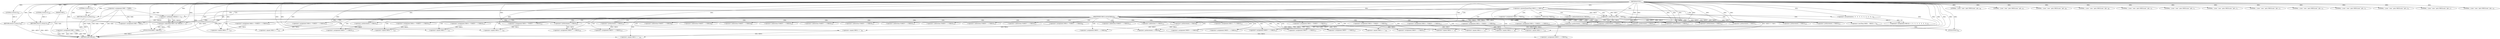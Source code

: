 digraph "FUN1" {  
"9" [label = <(METHOD,FUN1)<SUB>1</SUB>> ]
"531" [label = <(METHOD_RETURN,int)<SUB>1</SUB>> ]
"10" [label = <(PARAM,VAR1)<SUB>1</SUB>> ]
"17" [label = <(&lt;operator&gt;.assignment,VAR3 = VAR8)<SUB>6</SUB>> ]
"20" [label = <(&lt;operator&gt;.assignment,VAR2 = *VAR9)<SUB>7</SUB>> ]
"43" [label = <(&lt;operator&gt;.assignment,VAR5 = VAR2)<SUB>17</SUB>> ]
"25" [label = <(&lt;operator&gt;.greaterEqualsThan,VAR10 &gt;= VAR11)<SUB>9</SUB>> ]
"32" [label = <(&lt;operator&gt;.logicalAnd,VAR12 &amp;&amp; VAR2[0] != '')<SUB>13</SUB>> ]
"49" [label = <(&lt;operator&gt;.assignment,VAR15[] = {
		  0,   0,   0,   0,   0,   0,   0...)<SUB>31</SUB>> ]
"293" [label = <(&lt;operator&gt;.assignment,VAR14 = *VAR10)<SUB>64</SUB>> ]
"341" [label = <(&lt;operator&gt;.assignment,VAR14 = *(VAR29 = ++VAR10))<SUB>82</SUB>> ]
"355" [label = <(&lt;operator&gt;.assignment,VAR14 = *(VAR29 = ++VAR10))<SUB>85</SUB>> ]
"373" [label = <(&lt;operator&gt;.assignment,VAR14 = *(VAR29 = ++VAR10))<SUB>98</SUB>> ]
"394" [label = <(&lt;operator&gt;.assignment,VAR14 = *(VAR29 = ++VAR10))<SUB>103</SUB>> ]
"409" [label = <(&lt;operator&gt;.assignment,VAR14 = *(VAR29 = ++VAR10))<SUB>107</SUB>> ]
"424" [label = <(&lt;operator&gt;.assignment,VAR14 = *(VAR29 = ++VAR10))<SUB>111</SUB>> ]
"439" [label = <(&lt;operator&gt;.assignment,VAR14 = *(VAR29 = ++VAR10))<SUB>115</SUB>> ]
"454" [label = <(&lt;operator&gt;.assignment,VAR14 = *(VAR29 = ++VAR10))<SUB>119</SUB>> ]
"469" [label = <(&lt;operator&gt;.assignment,VAR14 = *(VAR29 = ++VAR10))<SUB>123</SUB>> ]
"484" [label = <(&lt;operator&gt;.assignment,VAR14 = *(VAR29 = ++VAR10))<SUB>127</SUB>> ]
"499" [label = <(&lt;operator&gt;.assignment,VAR14 = *(VAR29 = ++VAR10))<SUB>131</SUB>> ]
"518" [label = <(&lt;operator&gt;.preIncrement,++VAR10)<SUB>138</SUB>> ]
"524" [label = <(&lt;operator&gt;.assignment,VAR14 = *++VAR10)<SUB>153</SUB>> ]
"29" [label = <(RETURN,return 0;,return 0;)<SUB>10</SUB>> ]
"40" [label = <(FUN2,FUN2(VAR12, VAR13))<SUB>14</SUB>> ]
"285" [label = <(&lt;operator&gt;.lessThan,(VAR11 - VAR10) &lt; 7)<SUB>63</SUB>> ]
"298" [label = <(IDENTIFIER,VAR14,switch(VAR14))<SUB>65</SUB>> ]
"349" [label = <(&lt;operator&gt;.equals,VAR14 == '')<SUB>83</SUB>> ]
"363" [label = <(&lt;operator&gt;.equals,VAR14 == '')<SUB>86</SUB>> ]
"370" [label = <(RETURN,return 0;,return 0;)<SUB>92</SUB>> ]
"381" [label = <(&lt;operator&gt;.equals,VAR14 == '')<SUB>99</SUB>> ]
"387" [label = <(&lt;operator&gt;.equals,VAR14 == '')<SUB>100</SUB>> ]
"402" [label = <(&lt;operator&gt;.equals,VAR14 == '')<SUB>104</SUB>> ]
"417" [label = <(&lt;operator&gt;.equals,VAR14 == '')<SUB>108</SUB>> ]
"432" [label = <(&lt;operator&gt;.equals,VAR14 == '')<SUB>112</SUB>> ]
"447" [label = <(&lt;operator&gt;.equals,VAR14 == '')<SUB>116</SUB>> ]
"462" [label = <(&lt;operator&gt;.equals,VAR14 == '')<SUB>120</SUB>> ]
"477" [label = <(&lt;operator&gt;.equals,VAR14 == '')<SUB>124</SUB>> ]
"492" [label = <(&lt;operator&gt;.equals,VAR14 == '')<SUB>128</SUB>> ]
"507" [label = <(&lt;operator&gt;.equals,VAR14 == '')<SUB>132</SUB>> ]
"521" [label = <(RETURN,return 0;,return 0;)<SUB>146</SUB>> ]
"30" [label = <(LITERAL,0,return 0;)<SUB>10</SUB>> ]
"34" [label = <(&lt;operator&gt;.notEquals,VAR2[0] != '')<SUB>13</SUB>> ]
"51" [label = <(&lt;operator&gt;.arrayInitializer,{
		  0,   0,   0,   0,   0,   0,   0,   0, 
		...)<SUB>31</SUB>> ]
"291" [label = <(FUN3,FUN3(7))<SUB>63</SUB>> ]
"301" [label = <(LITERAL,'',{
	case '':
	case '':	goto VAR16;
	case '':	got...)<SUB>66</SUB>> ]
"303" [label = <(LITERAL,'',{
	case '':
	case '':	goto VAR16;
	case '':	got...)<SUB>67</SUB>> ]
"306" [label = <(LITERAL,'',{
	case '':
	case '':	goto VAR16;
	case '':	got...)<SUB>68</SUB>> ]
"309" [label = <(LITERAL,'',{
	case '':
	case '':	goto VAR16;
	case '':	got...)<SUB>69</SUB>> ]
"312" [label = <(LITERAL,'',{
	case '':
	case '':	goto VAR16;
	case '':	got...)<SUB>70</SUB>> ]
"315" [label = <(LITERAL,'',{
	case '':
	case '':	goto VAR16;
	case '':	got...)<SUB>71</SUB>> ]
"318" [label = <(LITERAL,'',{
	case '':
	case '':	goto VAR16;
	case '':	got...)<SUB>72</SUB>> ]
"321" [label = <(LITERAL,'',{
	case '':
	case '':	goto VAR16;
	case '':	got...)<SUB>73</SUB>> ]
"324" [label = <(LITERAL,'',{
	case '':
	case '':	goto VAR16;
	case '':	got...)<SUB>74</SUB>> ]
"327" [label = <(LITERAL,'',{
	case '':
	case '':	goto VAR16;
	case '':	got...)<SUB>75</SUB>> ]
"330" [label = <(LITERAL,'',{
	case '':
	case '':	goto VAR16;
	case '':	got...)<SUB>76</SUB>> ]
"333" [label = <(LITERAL,'',{
	case '':
	case '':	goto VAR16;
	case '':	got...)<SUB>77</SUB>> ]
"336" [label = <(LITERAL,'',{
	case '':
	case '':	goto VAR16;
	case '':	got...)<SUB>78</SUB>> ]
"371" [label = <(LITERAL,0,return 0;)<SUB>92</SUB>> ]
"522" [label = <(LITERAL,0,return 0;)<SUB>146</SUB>> ]
"286" [label = <(&lt;operator&gt;.subtraction,VAR11 - VAR10)<SUB>63</SUB>> ]
"344" [label = <(&lt;operator&gt;.assignment,VAR29 = ++VAR10)<SUB>82</SUB>> ]
"358" [label = <(&lt;operator&gt;.assignment,VAR29 = ++VAR10)<SUB>85</SUB>> ]
"376" [label = <(&lt;operator&gt;.assignment,VAR29 = ++VAR10)<SUB>98</SUB>> ]
"397" [label = <(&lt;operator&gt;.assignment,VAR29 = ++VAR10)<SUB>103</SUB>> ]
"412" [label = <(&lt;operator&gt;.assignment,VAR29 = ++VAR10)<SUB>107</SUB>> ]
"427" [label = <(&lt;operator&gt;.assignment,VAR29 = ++VAR10)<SUB>111</SUB>> ]
"442" [label = <(&lt;operator&gt;.assignment,VAR29 = ++VAR10)<SUB>115</SUB>> ]
"457" [label = <(&lt;operator&gt;.assignment,VAR29 = ++VAR10)<SUB>119</SUB>> ]
"472" [label = <(&lt;operator&gt;.assignment,VAR29 = ++VAR10)<SUB>123</SUB>> ]
"487" [label = <(&lt;operator&gt;.assignment,VAR29 = ++VAR10)<SUB>127</SUB>> ]
"502" [label = <(&lt;operator&gt;.assignment,VAR29 = ++VAR10)<SUB>131</SUB>> ]
"527" [label = <(&lt;operator&gt;.preIncrement,++VAR10)<SUB>153</SUB>> ]
"346" [label = <(&lt;operator&gt;.preIncrement,++VAR10)<SUB>82</SUB>> ]
"360" [label = <(&lt;operator&gt;.preIncrement,++VAR10)<SUB>85</SUB>> ]
"378" [label = <(&lt;operator&gt;.preIncrement,++VAR10)<SUB>98</SUB>> ]
"399" [label = <(&lt;operator&gt;.preIncrement,++VAR10)<SUB>103</SUB>> ]
"414" [label = <(&lt;operator&gt;.preIncrement,++VAR10)<SUB>107</SUB>> ]
"429" [label = <(&lt;operator&gt;.preIncrement,++VAR10)<SUB>111</SUB>> ]
"444" [label = <(&lt;operator&gt;.preIncrement,++VAR10)<SUB>115</SUB>> ]
"459" [label = <(&lt;operator&gt;.preIncrement,++VAR10)<SUB>119</SUB>> ]
"474" [label = <(&lt;operator&gt;.preIncrement,++VAR10)<SUB>123</SUB>> ]
"489" [label = <(&lt;operator&gt;.preIncrement,++VAR10)<SUB>127</SUB>> ]
"504" [label = <(&lt;operator&gt;.preIncrement,++VAR10)<SUB>131</SUB>> ]
"295" [label = <(&lt;operator&gt;.indirection,*VAR10)<SUB>64</SUB>> ]
"343" [label = <(&lt;operator&gt;.indirection,*(VAR29 = ++VAR10))<SUB>82</SUB>> ]
"357" [label = <(&lt;operator&gt;.indirection,*(VAR29 = ++VAR10))<SUB>85</SUB>> ]
"375" [label = <(&lt;operator&gt;.indirection,*(VAR29 = ++VAR10))<SUB>98</SUB>> ]
"396" [label = <(&lt;operator&gt;.indirection,*(VAR29 = ++VAR10))<SUB>103</SUB>> ]
"411" [label = <(&lt;operator&gt;.indirection,*(VAR29 = ++VAR10))<SUB>107</SUB>> ]
"426" [label = <(&lt;operator&gt;.indirection,*(VAR29 = ++VAR10))<SUB>111</SUB>> ]
"441" [label = <(&lt;operator&gt;.indirection,*(VAR29 = ++VAR10))<SUB>115</SUB>> ]
"456" [label = <(&lt;operator&gt;.indirection,*(VAR29 = ++VAR10))<SUB>119</SUB>> ]
"471" [label = <(&lt;operator&gt;.indirection,*(VAR29 = ++VAR10))<SUB>123</SUB>> ]
"486" [label = <(&lt;operator&gt;.indirection,*(VAR29 = ++VAR10))<SUB>127</SUB>> ]
"501" [label = <(&lt;operator&gt;.indirection,*(VAR29 = ++VAR10))<SUB>131</SUB>> ]
"526" [label = <(&lt;operator&gt;.indirection,*++VAR10)<SUB>153</SUB>> ]
"35" [label = <(&lt;operator&gt;.indirectIndexAccess,VAR2[0])<SUB>13</SUB>> ]
  "370" -> "531"  [ label = "DDG: &lt;RET&gt;"] 
  "521" -> "531"  [ label = "DDG: &lt;RET&gt;"] 
  "29" -> "531"  [ label = "DDG: &lt;RET&gt;"] 
  "10" -> "531"  [ label = "DDG: VAR1"] 
  "17" -> "531"  [ label = "DDG: VAR3"] 
  "17" -> "531"  [ label = "DDG: VAR3 = VAR8"] 
  "20" -> "531"  [ label = "DDG: VAR2"] 
  "20" -> "531"  [ label = "DDG: *VAR9"] 
  "20" -> "531"  [ label = "DDG: VAR2 = *VAR9"] 
  "25" -> "531"  [ label = "DDG: VAR10"] 
  "25" -> "531"  [ label = "DDG: VAR11"] 
  "25" -> "531"  [ label = "DDG: VAR10 &gt;= VAR11"] 
  "17" -> "531"  [ label = "DDG: VAR8"] 
  "40" -> "531"  [ label = "DDG: VAR13"] 
  "9" -> "10"  [ label = "DDG: "] 
  "9" -> "17"  [ label = "DDG: "] 
  "20" -> "43"  [ label = "DDG: VAR2"] 
  "34" -> "43"  [ label = "DDG: VAR2[0]"] 
  "9" -> "43"  [ label = "DDG: "] 
  "51" -> "49"  [ label = "DDG: 0"] 
  "51" -> "49"  [ label = "DDG: 128"] 
  "9" -> "25"  [ label = "DDG: "] 
  "30" -> "29"  [ label = "DDG: 0"] 
  "9" -> "29"  [ label = "DDG: "] 
  "9" -> "32"  [ label = "DDG: "] 
  "34" -> "32"  [ label = "DDG: VAR2[0]"] 
  "34" -> "32"  [ label = "DDG: ''"] 
  "9" -> "298"  [ label = "DDG: "] 
  "371" -> "370"  [ label = "DDG: 0"] 
  "9" -> "370"  [ label = "DDG: "] 
  "286" -> "518"  [ label = "DDG: VAR10"] 
  "9" -> "518"  [ label = "DDG: "] 
  "522" -> "521"  [ label = "DDG: 0"] 
  "9" -> "521"  [ label = "DDG: "] 
  "9" -> "30"  [ label = "DDG: "] 
  "20" -> "34"  [ label = "DDG: VAR2"] 
  "9" -> "34"  [ label = "DDG: "] 
  "32" -> "40"  [ label = "DDG: VAR12"] 
  "9" -> "40"  [ label = "DDG: "] 
  "9" -> "51"  [ label = "DDG: "] 
  "286" -> "285"  [ label = "DDG: VAR11"] 
  "286" -> "285"  [ label = "DDG: VAR10"] 
  "9" -> "285"  [ label = "DDG: "] 
  "9" -> "301"  [ label = "DDG: "] 
  "9" -> "303"  [ label = "DDG: "] 
  "9" -> "306"  [ label = "DDG: "] 
  "9" -> "309"  [ label = "DDG: "] 
  "9" -> "312"  [ label = "DDG: "] 
  "9" -> "315"  [ label = "DDG: "] 
  "9" -> "318"  [ label = "DDG: "] 
  "9" -> "321"  [ label = "DDG: "] 
  "9" -> "324"  [ label = "DDG: "] 
  "9" -> "327"  [ label = "DDG: "] 
  "9" -> "330"  [ label = "DDG: "] 
  "9" -> "333"  [ label = "DDG: "] 
  "9" -> "336"  [ label = "DDG: "] 
  "341" -> "349"  [ label = "DDG: VAR14"] 
  "9" -> "349"  [ label = "DDG: "] 
  "355" -> "363"  [ label = "DDG: VAR14"] 
  "9" -> "363"  [ label = "DDG: "] 
  "9" -> "371"  [ label = "DDG: "] 
  "373" -> "381"  [ label = "DDG: VAR14"] 
  "9" -> "381"  [ label = "DDG: "] 
  "381" -> "387"  [ label = "DDG: VAR14"] 
  "9" -> "387"  [ label = "DDG: "] 
  "394" -> "402"  [ label = "DDG: VAR14"] 
  "9" -> "402"  [ label = "DDG: "] 
  "409" -> "417"  [ label = "DDG: VAR14"] 
  "9" -> "417"  [ label = "DDG: "] 
  "424" -> "432"  [ label = "DDG: VAR14"] 
  "9" -> "432"  [ label = "DDG: "] 
  "439" -> "447"  [ label = "DDG: VAR14"] 
  "9" -> "447"  [ label = "DDG: "] 
  "454" -> "462"  [ label = "DDG: VAR14"] 
  "9" -> "462"  [ label = "DDG: "] 
  "469" -> "477"  [ label = "DDG: VAR14"] 
  "9" -> "477"  [ label = "DDG: "] 
  "484" -> "492"  [ label = "DDG: VAR14"] 
  "9" -> "492"  [ label = "DDG: "] 
  "499" -> "507"  [ label = "DDG: VAR14"] 
  "9" -> "507"  [ label = "DDG: "] 
  "9" -> "522"  [ label = "DDG: "] 
  "25" -> "286"  [ label = "DDG: VAR11"] 
  "9" -> "286"  [ label = "DDG: "] 
  "25" -> "286"  [ label = "DDG: VAR10"] 
  "9" -> "291"  [ label = "DDG: "] 
  "346" -> "344"  [ label = "DDG: VAR10"] 
  "360" -> "358"  [ label = "DDG: VAR10"] 
  "378" -> "376"  [ label = "DDG: VAR10"] 
  "399" -> "397"  [ label = "DDG: VAR10"] 
  "414" -> "412"  [ label = "DDG: VAR10"] 
  "429" -> "427"  [ label = "DDG: VAR10"] 
  "444" -> "442"  [ label = "DDG: VAR10"] 
  "459" -> "457"  [ label = "DDG: VAR10"] 
  "474" -> "472"  [ label = "DDG: VAR10"] 
  "489" -> "487"  [ label = "DDG: VAR10"] 
  "504" -> "502"  [ label = "DDG: VAR10"] 
  "286" -> "527"  [ label = "DDG: VAR10"] 
  "9" -> "527"  [ label = "DDG: "] 
  "286" -> "346"  [ label = "DDG: VAR10"] 
  "9" -> "346"  [ label = "DDG: "] 
  "346" -> "360"  [ label = "DDG: VAR10"] 
  "9" -> "360"  [ label = "DDG: "] 
  "286" -> "378"  [ label = "DDG: VAR10"] 
  "9" -> "378"  [ label = "DDG: "] 
  "286" -> "399"  [ label = "DDG: VAR10"] 
  "9" -> "399"  [ label = "DDG: "] 
  "286" -> "414"  [ label = "DDG: VAR10"] 
  "9" -> "414"  [ label = "DDG: "] 
  "286" -> "429"  [ label = "DDG: VAR10"] 
  "9" -> "429"  [ label = "DDG: "] 
  "286" -> "444"  [ label = "DDG: VAR10"] 
  "9" -> "444"  [ label = "DDG: "] 
  "286" -> "459"  [ label = "DDG: VAR10"] 
  "9" -> "459"  [ label = "DDG: "] 
  "286" -> "474"  [ label = "DDG: VAR10"] 
  "9" -> "474"  [ label = "DDG: "] 
  "286" -> "489"  [ label = "DDG: VAR10"] 
  "9" -> "489"  [ label = "DDG: "] 
  "286" -> "504"  [ label = "DDG: VAR10"] 
  "9" -> "504"  [ label = "DDG: "] 
  "25" -> "49"  [ label = "CDG: "] 
  "25" -> "51"  [ label = "CDG: "] 
  "25" -> "43"  [ label = "CDG: "] 
  "25" -> "32"  [ label = "CDG: "] 
  "25" -> "298"  [ label = "CDG: "] 
  "25" -> "29"  [ label = "CDG: "] 
  "25" -> "285"  [ label = "CDG: "] 
  "25" -> "293"  [ label = "CDG: "] 
  "25" -> "286"  [ label = "CDG: "] 
  "25" -> "295"  [ label = "CDG: "] 
  "25" -> "34"  [ label = "CDG: "] 
  "25" -> "35"  [ label = "CDG: "] 
  "32" -> "40"  [ label = "CDG: "] 
  "285" -> "291"  [ label = "CDG: "] 
  "298" -> "376"  [ label = "CDG: "] 
  "298" -> "426"  [ label = "CDG: "] 
  "298" -> "486"  [ label = "CDG: "] 
  "298" -> "456"  [ label = "CDG: "] 
  "298" -> "524"  [ label = "CDG: "] 
  "298" -> "412"  [ label = "CDG: "] 
  "298" -> "355"  [ label = "CDG: "] 
  "298" -> "484"  [ label = "CDG: "] 
  "298" -> "441"  [ label = "CDG: "] 
  "298" -> "357"  [ label = "CDG: "] 
  "298" -> "429"  [ label = "CDG: "] 
  "298" -> "402"  [ label = "CDG: "] 
  "298" -> "360"  [ label = "CDG: "] 
  "298" -> "397"  [ label = "CDG: "] 
  "298" -> "527"  [ label = "CDG: "] 
  "298" -> "373"  [ label = "CDG: "] 
  "298" -> "489"  [ label = "CDG: "] 
  "298" -> "417"  [ label = "CDG: "] 
  "298" -> "375"  [ label = "CDG: "] 
  "298" -> "472"  [ label = "CDG: "] 
  "298" -> "387"  [ label = "CDG: "] 
  "298" -> "409"  [ label = "CDG: "] 
  "298" -> "474"  [ label = "CDG: "] 
  "298" -> "427"  [ label = "CDG: "] 
  "298" -> "343"  [ label = "CDG: "] 
  "298" -> "439"  [ label = "CDG: "] 
  "298" -> "432"  [ label = "CDG: "] 
  "298" -> "399"  [ label = "CDG: "] 
  "298" -> "454"  [ label = "CDG: "] 
  "298" -> "444"  [ label = "CDG: "] 
  "298" -> "363"  [ label = "CDG: "] 
  "298" -> "501"  [ label = "CDG: "] 
  "298" -> "344"  [ label = "CDG: "] 
  "298" -> "358"  [ label = "CDG: "] 
  "298" -> "469"  [ label = "CDG: "] 
  "298" -> "370"  [ label = "CDG: "] 
  "298" -> "394"  [ label = "CDG: "] 
  "298" -> "378"  [ label = "CDG: "] 
  "298" -> "396"  [ label = "CDG: "] 
  "298" -> "349"  [ label = "CDG: "] 
  "298" -> "462"  [ label = "CDG: "] 
  "298" -> "471"  [ label = "CDG: "] 
  "298" -> "518"  [ label = "CDG: "] 
  "298" -> "492"  [ label = "CDG: "] 
  "298" -> "414"  [ label = "CDG: "] 
  "298" -> "346"  [ label = "CDG: "] 
  "298" -> "424"  [ label = "CDG: "] 
  "298" -> "442"  [ label = "CDG: "] 
  "298" -> "499"  [ label = "CDG: "] 
  "298" -> "447"  [ label = "CDG: "] 
  "298" -> "504"  [ label = "CDG: "] 
  "298" -> "457"  [ label = "CDG: "] 
  "298" -> "507"  [ label = "CDG: "] 
  "298" -> "341"  [ label = "CDG: "] 
  "298" -> "411"  [ label = "CDG: "] 
  "298" -> "477"  [ label = "CDG: "] 
  "298" -> "521"  [ label = "CDG: "] 
  "298" -> "502"  [ label = "CDG: "] 
  "298" -> "487"  [ label = "CDG: "] 
  "298" -> "526"  [ label = "CDG: "] 
  "298" -> "381"  [ label = "CDG: "] 
  "298" -> "459"  [ label = "CDG: "] 
}
